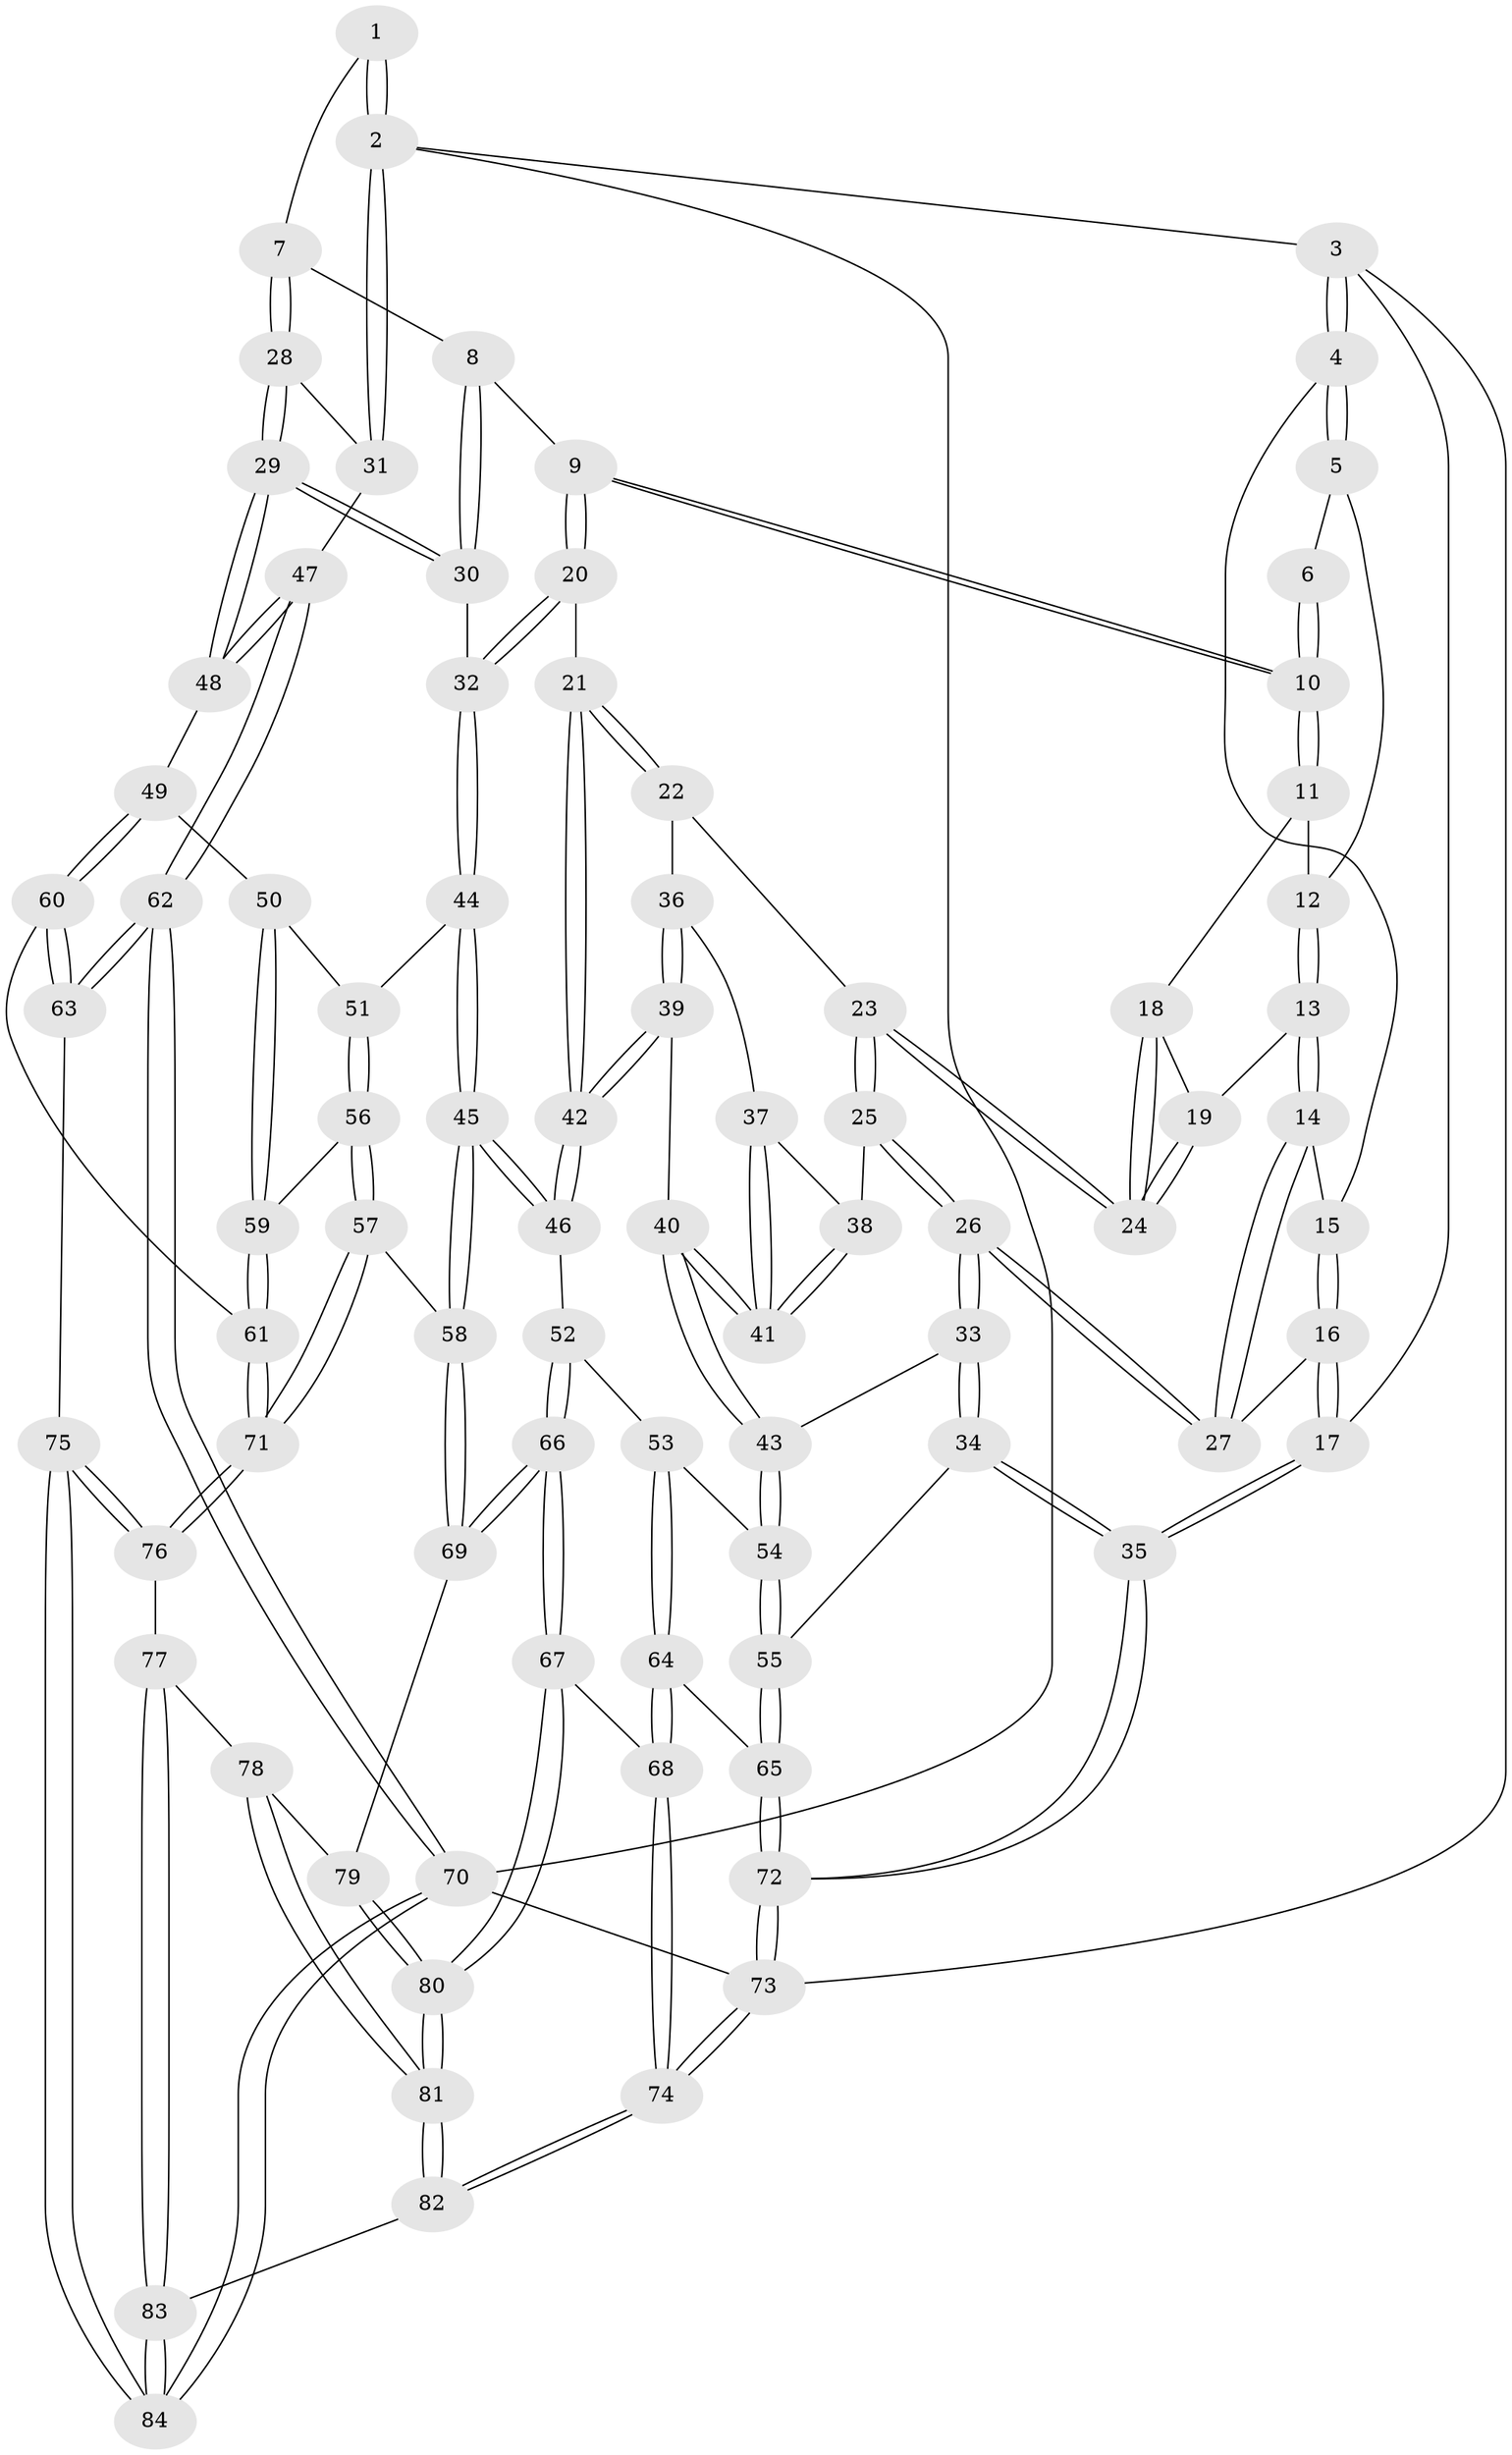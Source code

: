 // Generated by graph-tools (version 1.1) at 2025/03/03/09/25 03:03:14]
// undirected, 84 vertices, 207 edges
graph export_dot {
graph [start="1"]
  node [color=gray90,style=filled];
  1 [pos="+0.7852387963412965+0"];
  2 [pos="+1+0"];
  3 [pos="+0+0"];
  4 [pos="+0+0"];
  5 [pos="+0+0"];
  6 [pos="+0.5380608341990286+0"];
  7 [pos="+0.8017283241151603+0.13339735211734938"];
  8 [pos="+0.7074514087871544+0.18876253285129416"];
  9 [pos="+0.5404273209303564+0.23851127480472994"];
  10 [pos="+0.4673257777646291+0.06569967531152457"];
  11 [pos="+0.3967054397839036+0.09084327274738975"];
  12 [pos="+0.2362342009443366+0.05334450838464339"];
  13 [pos="+0.19999875375332318+0.18439008461498776"];
  14 [pos="+0.167023077450389+0.20120277052732266"];
  15 [pos="+0.01844569978528782+0"];
  16 [pos="+0.06700394850475681+0.2857584726343427"];
  17 [pos="+0+0.3835127444732868"];
  18 [pos="+0.35829411483366813+0.1335395621308643"];
  19 [pos="+0.2100010283348079+0.18576734769796663"];
  20 [pos="+0.5309721161943823+0.27903460161896204"];
  21 [pos="+0.5210006240054206+0.28397878268575305"];
  22 [pos="+0.3838987526737335+0.318577198416933"];
  23 [pos="+0.32639827090525514+0.2751921844324274"];
  24 [pos="+0.3204211892449283+0.25766091635329524"];
  25 [pos="+0.1877583629784959+0.3344135829389628"];
  26 [pos="+0.1803615201039875+0.33314357343044587"];
  27 [pos="+0.1265208698058582+0.27697105984049775"];
  28 [pos="+0.8373104471036832+0.17258060676524845"];
  29 [pos="+0.9380995965586229+0.3938773023963866"];
  30 [pos="+0.7361180378837096+0.39391655730319736"];
  31 [pos="+1+0.012809566211100512"];
  32 [pos="+0.6276671370734136+0.4200964709000265"];
  33 [pos="+0.15861847322244893+0.4463047224358602"];
  34 [pos="+0+0.3974584631581461"];
  35 [pos="+0+0.3915597527973899"];
  36 [pos="+0.37967436093065515+0.3267064813404343"];
  37 [pos="+0.316897454382026+0.3600330580021162"];
  38 [pos="+0.22903379390648318+0.36342966929763987"];
  39 [pos="+0.3623989472761794+0.47817865028608336"];
  40 [pos="+0.28547352537227366+0.4603974278587607"];
  41 [pos="+0.2796799129108926+0.4408060613743644"];
  42 [pos="+0.4057828208049977+0.5275891839296952"];
  43 [pos="+0.18636468895795805+0.5191369270847309"];
  44 [pos="+0.6187929894999804+0.45743239509366096"];
  45 [pos="+0.4725831619540115+0.5909687921127189"];
  46 [pos="+0.41230380120181015+0.5416658554182674"];
  47 [pos="+1+0.40661959212488075"];
  48 [pos="+0.9425470851458796+0.3971417113084018"];
  49 [pos="+0.8911297748021931+0.4925882050582155"];
  50 [pos="+0.8008442664586732+0.5462399280914898"];
  51 [pos="+0.685929768123827+0.5467255790791454"];
  52 [pos="+0.2580815371093067+0.6003190549823649"];
  53 [pos="+0.25291121631535335+0.5980479679638598"];
  54 [pos="+0.17859818846400025+0.5456865607464542"];
  55 [pos="+0.10619181819529998+0.5885020733000655"];
  56 [pos="+0.6861700813599828+0.6021846449401812"];
  57 [pos="+0.6117290118149904+0.6957923519432868"];
  58 [pos="+0.48019090980596213+0.6466817051828995"];
  59 [pos="+0.7658780755865536+0.6466057833601893"];
  60 [pos="+0.8878382500117987+0.691509449592854"];
  61 [pos="+0.7855604243137663+0.6936862634411481"];
  62 [pos="+1+0.8953755973735862"];
  63 [pos="+1+0.8000200240475056"];
  64 [pos="+0.17750925259711123+0.7180808940808693"];
  65 [pos="+0.09854822357722391+0.6610175360963104"];
  66 [pos="+0.31911274879033935+0.7720157416642603"];
  67 [pos="+0.30822692785179284+0.7837228254281472"];
  68 [pos="+0.24552464181400302+0.7945323415457682"];
  69 [pos="+0.43215114443990904+0.7200371036370304"];
  70 [pos="+1+1"];
  71 [pos="+0.6866527852662002+0.7901445587194136"];
  72 [pos="+0+1"];
  73 [pos="+0+1"];
  74 [pos="+0+1"];
  75 [pos="+0.7699359996834791+0.8685832656650965"];
  76 [pos="+0.686659552845463+0.7902926148823278"];
  77 [pos="+0.5967330349263138+0.8681201369516567"];
  78 [pos="+0.5313251806591962+0.8618049282222138"];
  79 [pos="+0.49625236670271683+0.8278954915369762"];
  80 [pos="+0.366299855900058+0.9320597103116506"];
  81 [pos="+0.39122506734212537+1"];
  82 [pos="+0.38311465909377584+1"];
  83 [pos="+0.6506108701163483+1"];
  84 [pos="+0.7654808396990258+1"];
  1 -- 2;
  1 -- 2;
  1 -- 7;
  2 -- 3;
  2 -- 31;
  2 -- 31;
  2 -- 70;
  3 -- 4;
  3 -- 4;
  3 -- 17;
  3 -- 73;
  4 -- 5;
  4 -- 5;
  4 -- 15;
  5 -- 6;
  5 -- 12;
  6 -- 10;
  6 -- 10;
  7 -- 8;
  7 -- 28;
  7 -- 28;
  8 -- 9;
  8 -- 30;
  8 -- 30;
  9 -- 10;
  9 -- 10;
  9 -- 20;
  9 -- 20;
  10 -- 11;
  10 -- 11;
  11 -- 12;
  11 -- 18;
  12 -- 13;
  12 -- 13;
  13 -- 14;
  13 -- 14;
  13 -- 19;
  14 -- 15;
  14 -- 27;
  14 -- 27;
  15 -- 16;
  15 -- 16;
  16 -- 17;
  16 -- 17;
  16 -- 27;
  17 -- 35;
  17 -- 35;
  18 -- 19;
  18 -- 24;
  18 -- 24;
  19 -- 24;
  19 -- 24;
  20 -- 21;
  20 -- 32;
  20 -- 32;
  21 -- 22;
  21 -- 22;
  21 -- 42;
  21 -- 42;
  22 -- 23;
  22 -- 36;
  23 -- 24;
  23 -- 24;
  23 -- 25;
  23 -- 25;
  25 -- 26;
  25 -- 26;
  25 -- 38;
  26 -- 27;
  26 -- 27;
  26 -- 33;
  26 -- 33;
  28 -- 29;
  28 -- 29;
  28 -- 31;
  29 -- 30;
  29 -- 30;
  29 -- 48;
  29 -- 48;
  30 -- 32;
  31 -- 47;
  32 -- 44;
  32 -- 44;
  33 -- 34;
  33 -- 34;
  33 -- 43;
  34 -- 35;
  34 -- 35;
  34 -- 55;
  35 -- 72;
  35 -- 72;
  36 -- 37;
  36 -- 39;
  36 -- 39;
  37 -- 38;
  37 -- 41;
  37 -- 41;
  38 -- 41;
  38 -- 41;
  39 -- 40;
  39 -- 42;
  39 -- 42;
  40 -- 41;
  40 -- 41;
  40 -- 43;
  40 -- 43;
  42 -- 46;
  42 -- 46;
  43 -- 54;
  43 -- 54;
  44 -- 45;
  44 -- 45;
  44 -- 51;
  45 -- 46;
  45 -- 46;
  45 -- 58;
  45 -- 58;
  46 -- 52;
  47 -- 48;
  47 -- 48;
  47 -- 62;
  47 -- 62;
  48 -- 49;
  49 -- 50;
  49 -- 60;
  49 -- 60;
  50 -- 51;
  50 -- 59;
  50 -- 59;
  51 -- 56;
  51 -- 56;
  52 -- 53;
  52 -- 66;
  52 -- 66;
  53 -- 54;
  53 -- 64;
  53 -- 64;
  54 -- 55;
  54 -- 55;
  55 -- 65;
  55 -- 65;
  56 -- 57;
  56 -- 57;
  56 -- 59;
  57 -- 58;
  57 -- 71;
  57 -- 71;
  58 -- 69;
  58 -- 69;
  59 -- 61;
  59 -- 61;
  60 -- 61;
  60 -- 63;
  60 -- 63;
  61 -- 71;
  61 -- 71;
  62 -- 63;
  62 -- 63;
  62 -- 70;
  62 -- 70;
  63 -- 75;
  64 -- 65;
  64 -- 68;
  64 -- 68;
  65 -- 72;
  65 -- 72;
  66 -- 67;
  66 -- 67;
  66 -- 69;
  66 -- 69;
  67 -- 68;
  67 -- 80;
  67 -- 80;
  68 -- 74;
  68 -- 74;
  69 -- 79;
  70 -- 84;
  70 -- 84;
  70 -- 73;
  71 -- 76;
  71 -- 76;
  72 -- 73;
  72 -- 73;
  73 -- 74;
  73 -- 74;
  74 -- 82;
  74 -- 82;
  75 -- 76;
  75 -- 76;
  75 -- 84;
  75 -- 84;
  76 -- 77;
  77 -- 78;
  77 -- 83;
  77 -- 83;
  78 -- 79;
  78 -- 81;
  78 -- 81;
  79 -- 80;
  79 -- 80;
  80 -- 81;
  80 -- 81;
  81 -- 82;
  81 -- 82;
  82 -- 83;
  83 -- 84;
  83 -- 84;
}
